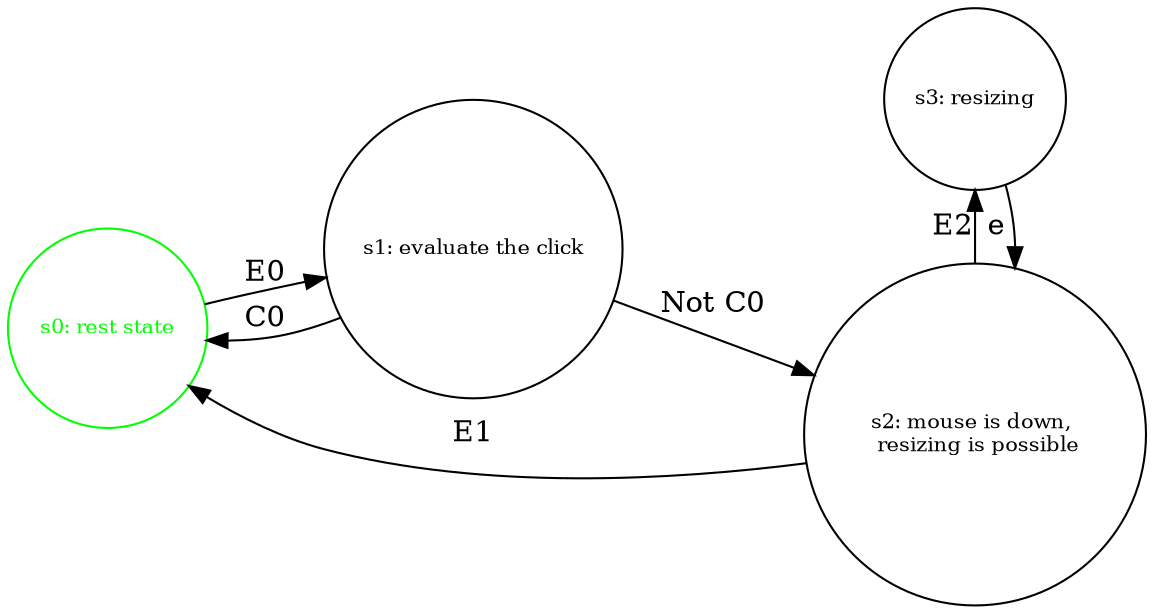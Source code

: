 digraph ColumnResizing{
	rankdir=LR;
	node [shape = circle, fontsize = 10];

	s0 [label="s0: rest state" color = green, fontcolor = green,];
	s1 [label="s1: evaluate the click"];
	s2 [label="s2: mouse is down, \n resizing is possible"];
	s3 [label="s3: resizing"];
	

	s0 -> s1 [label = "E0"];
	
	s1 -> s0 [label = "C0"];
	s1 -> s2 [label = "Not C0"];
	
	s2 -> s3 [label = "E2"];
	s2 -> s0 [label = "E1"];
	
	s3 -> s2 [label = "e"];
	
	{ rank=same; s2, s3 }
}

/**

Parameters:
currentIndex (number) - The index of the column that will be resized

States:
s0: Staring state.

S1: Evaluate if the cursor is in the active region.
-set currentIndex to -1 if it isn't in the active region, 
- otherwise set it to the appropriate index

S2: Resizing can happen
- Wait for the mouse to move so a resize can happen


S3: Resizing
- get the distance the mouse was moved on the x-axis
- resize the column whose index is at currentIndex


C0 - Mouse is inside resize zone
E0 - Mouse Down
E1 - Mouse Up
E2 - Mouse Move

*/